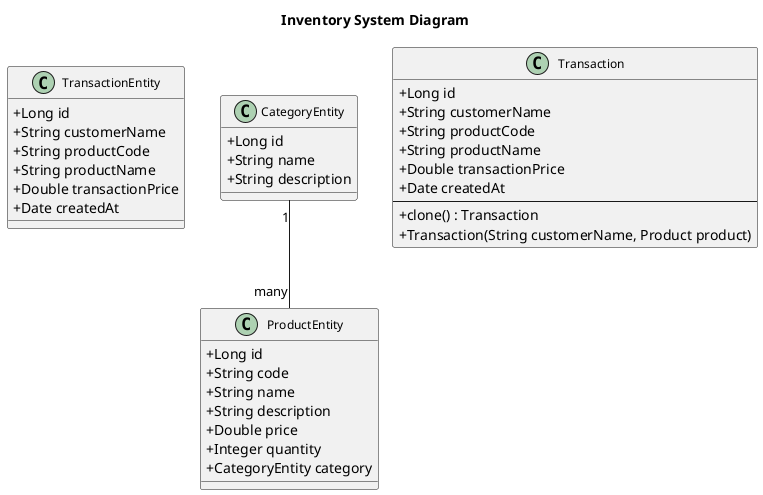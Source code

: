 @startuml
' Opcional: Estilo básico
skinparam classAttributeIconSize 0
skinparam classFontSize 12
skinparam classFontName Arial

title Inventory System Diagram

' ===========================================================================
' =                               ENTITIES                                  =
' ===========================================================================
class TransactionEntity {
  + Long id
  + String customerName
  + String productCode
  + String productName
  + Double transactionPrice
  + Date createdAt
}

class ProductEntity {
  + Long id
  + String code
  + String name
  + String description
  + Double price
  + Integer quantity
  + CategoryEntity category
}

class CategoryEntity {
  + Long id
  + String name
  + String description
}

' ===========================================================================
' =                                MODELOS                                  =
' ===========================================================================
class Transaction {
  + Long id
  + String customerName
  + String productCode
  + String productName
  + Double transactionPrice
  + Date createdAt
  --
  + clone() : Transaction
  + Transaction(String customerName, Product product)
}

' ===========================================================================
' =                              RELACIONES                                 =
' ===========================================================================
' Relación de categorías a productos: una categoría puede tener muchos productos
CategoryEntity "1" -- "many" ProductEntity

@enduml
